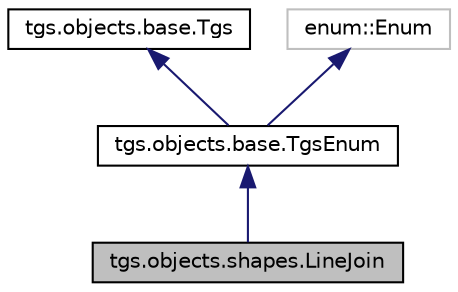 digraph "tgs.objects.shapes.LineJoin"
{
  edge [fontname="Helvetica",fontsize="10",labelfontname="Helvetica",labelfontsize="10"];
  node [fontname="Helvetica",fontsize="10",shape=record];
  Node4 [label="tgs.objects.shapes.LineJoin",height=0.2,width=0.4,color="black", fillcolor="grey75", style="filled", fontcolor="black"];
  Node5 -> Node4 [dir="back",color="midnightblue",fontsize="10",style="solid",fontname="Helvetica"];
  Node5 [label="tgs.objects.base.TgsEnum",height=0.2,width=0.4,color="black", fillcolor="white", style="filled",URL="$classtgs_1_1objects_1_1base_1_1TgsEnum.html"];
  Node6 -> Node5 [dir="back",color="midnightblue",fontsize="10",style="solid",fontname="Helvetica"];
  Node6 [label="tgs.objects.base.Tgs",height=0.2,width=0.4,color="black", fillcolor="white", style="filled",URL="$classtgs_1_1objects_1_1base_1_1Tgs.html"];
  Node7 -> Node5 [dir="back",color="midnightblue",fontsize="10",style="solid",fontname="Helvetica"];
  Node7 [label="enum::Enum",height=0.2,width=0.4,color="grey75", fillcolor="white", style="filled"];
}

